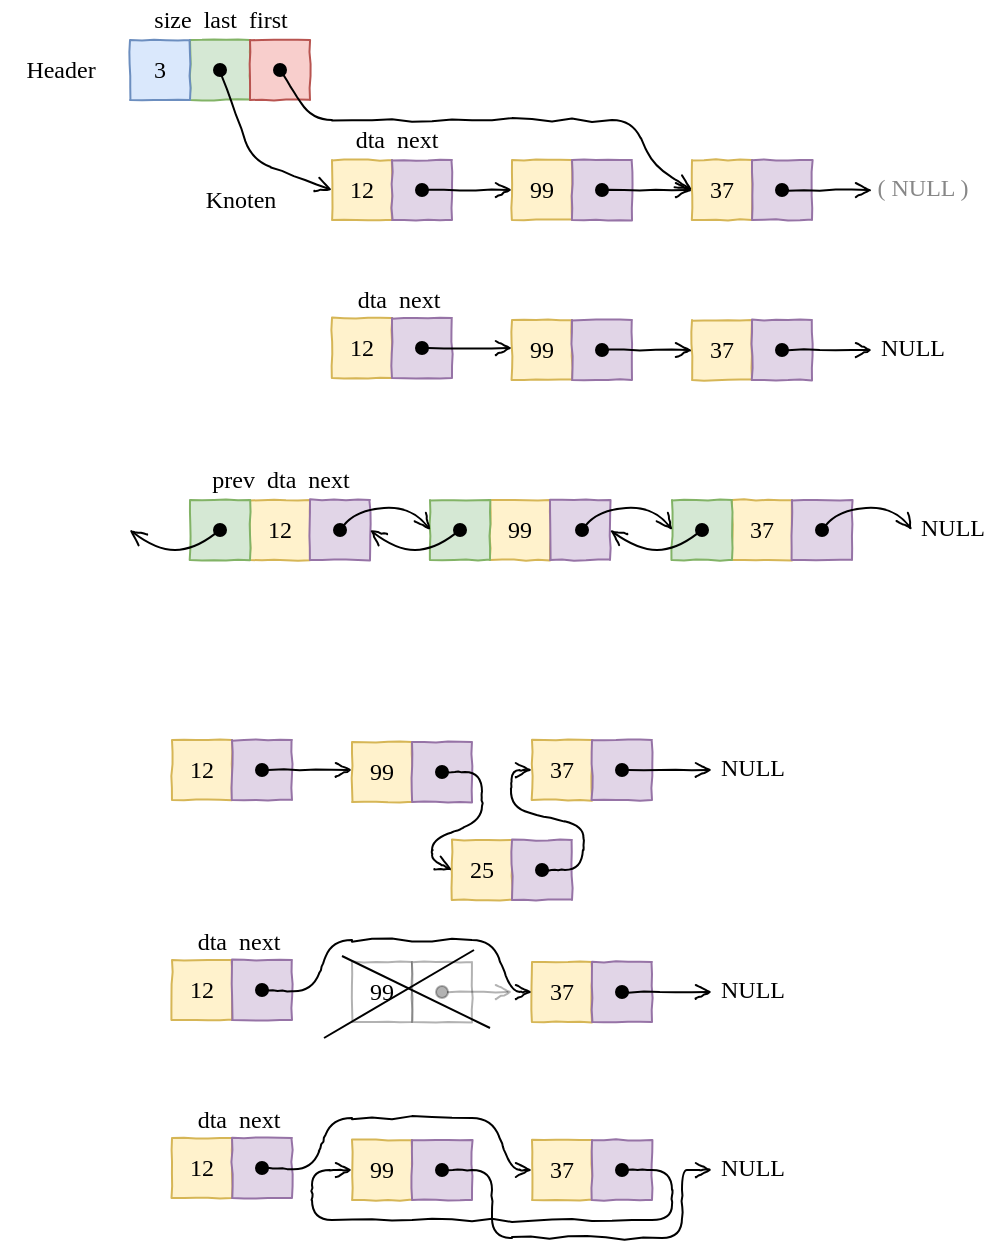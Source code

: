 <mxfile version="13.4.5" type="device"><diagram id="mFq_UxKDi7qEWMJE8yRH" name="Page-1"><mxGraphModel dx="808" dy="524" grid="1" gridSize="10" guides="1" tooltips="1" connect="1" arrows="1" fold="1" page="1" pageScale="1" pageWidth="1169" pageHeight="827" math="0" shadow="0"><root><mxCell id="0"/><mxCell id="1" parent="0"/><mxCell id="fiVmxPsIK3cbCKq6l4nq-1" value="12" style="rounded=0;whiteSpace=wrap;html=1;comic=1;fontFamily=Comic Sans MS;fillColor=#fff2cc;strokeColor=#d6b656;" parent="1" vertex="1"><mxGeometry x="440" y="200" width="30" height="30" as="geometry"/></mxCell><mxCell id="fiVmxPsIK3cbCKq6l4nq-2" value="" style="rounded=0;whiteSpace=wrap;html=1;comic=1;fontFamily=Comic Sans MS;fillColor=#e1d5e7;strokeColor=#9673a6;" parent="1" vertex="1"><mxGeometry x="470" y="200" width="30" height="30" as="geometry"/></mxCell><mxCell id="fiVmxPsIK3cbCKq6l4nq-3" value="" style="endArrow=open;html=1;fontFamily=Comic Sans MS;exitX=0.5;exitY=0.5;exitDx=0;exitDy=0;exitPerimeter=0;comic=1;endFill=0;startArrow=oval;startFill=1;entryX=0;entryY=0.5;entryDx=0;entryDy=0;" parent="1" source="fiVmxPsIK3cbCKq6l4nq-2" target="fiVmxPsIK3cbCKq6l4nq-4" edge="1"><mxGeometry width="50" height="50" relative="1" as="geometry"><mxPoint x="500" y="250" as="sourcePoint"/><mxPoint x="540" y="215" as="targetPoint"/></mxGeometry></mxCell><mxCell id="fiVmxPsIK3cbCKq6l4nq-4" value="99" style="rounded=0;whiteSpace=wrap;html=1;comic=1;fontFamily=Comic Sans MS;fillColor=#fff2cc;strokeColor=#d6b656;" parent="1" vertex="1"><mxGeometry x="530" y="200" width="30" height="30" as="geometry"/></mxCell><mxCell id="fiVmxPsIK3cbCKq6l4nq-5" value="" style="rounded=0;whiteSpace=wrap;html=1;comic=1;fontFamily=Comic Sans MS;fillColor=#e1d5e7;strokeColor=#9673a6;" parent="1" vertex="1"><mxGeometry x="560" y="200" width="30" height="30" as="geometry"/></mxCell><mxCell id="fiVmxPsIK3cbCKq6l4nq-6" value="" style="endArrow=open;html=1;fontFamily=Comic Sans MS;exitX=0.5;exitY=0.5;exitDx=0;exitDy=0;exitPerimeter=0;comic=1;endFill=0;startArrow=oval;startFill=1;" parent="1" source="fiVmxPsIK3cbCKq6l4nq-5" edge="1"><mxGeometry width="50" height="50" relative="1" as="geometry"><mxPoint x="590" y="250" as="sourcePoint"/><mxPoint x="620" y="215" as="targetPoint"/></mxGeometry></mxCell><mxCell id="fiVmxPsIK3cbCKq6l4nq-7" value="37" style="rounded=0;whiteSpace=wrap;html=1;comic=1;fontFamily=Comic Sans MS;fillColor=#fff2cc;strokeColor=#d6b656;" parent="1" vertex="1"><mxGeometry x="620" y="200" width="30" height="30" as="geometry"/></mxCell><mxCell id="fiVmxPsIK3cbCKq6l4nq-8" value="" style="rounded=0;whiteSpace=wrap;html=1;comic=1;fontFamily=Comic Sans MS;fillColor=#e1d5e7;strokeColor=#9673a6;" parent="1" vertex="1"><mxGeometry x="650" y="200" width="30" height="30" as="geometry"/></mxCell><mxCell id="fiVmxPsIK3cbCKq6l4nq-9" value="" style="endArrow=open;html=1;fontFamily=Comic Sans MS;exitX=0.5;exitY=0.5;exitDx=0;exitDy=0;exitPerimeter=0;comic=1;endFill=0;startArrow=oval;startFill=1;" parent="1" source="fiVmxPsIK3cbCKq6l4nq-8" edge="1"><mxGeometry width="50" height="50" relative="1" as="geometry"><mxPoint x="680" y="250" as="sourcePoint"/><mxPoint x="710" y="215" as="targetPoint"/></mxGeometry></mxCell><mxCell id="fiVmxPsIK3cbCKq6l4nq-13" value="" style="rounded=0;whiteSpace=wrap;html=1;comic=1;fontFamily=Comic Sans MS;fillColor=#d5e8d4;strokeColor=#82b366;" parent="1" vertex="1"><mxGeometry x="369" y="140" width="30" height="30" as="geometry"/></mxCell><mxCell id="fiVmxPsIK3cbCKq6l4nq-14" value="" style="rounded=0;whiteSpace=wrap;html=1;comic=1;fontFamily=Comic Sans MS;fillColor=#f8cecc;strokeColor=#b85450;" parent="1" vertex="1"><mxGeometry x="399" y="140" width="30" height="30" as="geometry"/></mxCell><mxCell id="fiVmxPsIK3cbCKq6l4nq-15" value="" style="endArrow=open;html=1;fontFamily=Comic Sans MS;comic=1;endFill=0;startArrow=oval;startFill=1;entryX=0;entryY=0.5;entryDx=0;entryDy=0;exitX=0.5;exitY=0.5;exitDx=0;exitDy=0;exitPerimeter=0;" parent="1" source="fiVmxPsIK3cbCKq6l4nq-13" edge="1"><mxGeometry width="50" height="50" relative="1" as="geometry"><mxPoint x="380" y="190" as="sourcePoint"/><mxPoint x="440" y="215" as="targetPoint"/><Array as="points"><mxPoint x="400" y="200"/></Array></mxGeometry></mxCell><mxCell id="fiVmxPsIK3cbCKq6l4nq-16" value="3" style="rounded=0;whiteSpace=wrap;html=1;comic=1;fontFamily=Comic Sans MS;fillColor=#dae8fc;strokeColor=#6c8ebf;" parent="1" vertex="1"><mxGeometry x="339" y="140" width="30" height="30" as="geometry"/></mxCell><mxCell id="fiVmxPsIK3cbCKq6l4nq-17" value="" style="endArrow=open;html=1;fontFamily=Comic Sans MS;exitX=0.5;exitY=0.5;exitDx=0;exitDy=0;exitPerimeter=0;comic=1;endFill=0;startArrow=oval;startFill=1;entryX=0;entryY=0.5;entryDx=0;entryDy=0;" parent="1" source="fiVmxPsIK3cbCKq6l4nq-14" target="fiVmxPsIK3cbCKq6l4nq-7" edge="1"><mxGeometry width="50" height="50" relative="1" as="geometry"><mxPoint x="380" y="260" as="sourcePoint"/><mxPoint x="640" y="250" as="targetPoint"/><Array as="points"><mxPoint x="430" y="180"/><mxPoint x="590" y="180"/><mxPoint x="601" y="203"/></Array></mxGeometry></mxCell><mxCell id="2" value="( NULL )" style="text;html=1;align=center;verticalAlign=middle;resizable=0;points=[];autosize=1;fontFamily=Comic Sans MS;fontColor=#878787;" parent="1" vertex="1"><mxGeometry x="705" y="204" width="60" height="20" as="geometry"/></mxCell><mxCell id="fiVmxPsIK3cbCKq6l4nq-19" value="size&amp;nbsp; last&amp;nbsp; first" style="text;html=1;align=center;verticalAlign=middle;resizable=0;points=[];autosize=1;fontFamily=Comic Sans MS;" parent="1" vertex="1"><mxGeometry x="334" y="120" width="100" height="20" as="geometry"/></mxCell><mxCell id="fiVmxPsIK3cbCKq6l4nq-20" value="dta&amp;nbsp; next&amp;nbsp;&amp;nbsp;" style="text;html=1;align=center;verticalAlign=middle;resizable=0;points=[];autosize=1;fontFamily=Comic Sans MS;" parent="1" vertex="1"><mxGeometry x="440" y="180" width="70" height="20" as="geometry"/></mxCell><mxCell id="vZP80gculpDqlgHEnkHA-2" value="12" style="rounded=0;whiteSpace=wrap;html=1;comic=1;fontFamily=Comic Sans MS;fillColor=#fff2cc;strokeColor=#d6b656;" parent="1" vertex="1"><mxGeometry x="440" y="279" width="30" height="30" as="geometry"/></mxCell><mxCell id="vZP80gculpDqlgHEnkHA-3" value="" style="rounded=0;whiteSpace=wrap;html=1;comic=1;fontFamily=Comic Sans MS;fillColor=#e1d5e7;strokeColor=#9673a6;" parent="1" vertex="1"><mxGeometry x="470" y="279" width="30" height="30" as="geometry"/></mxCell><mxCell id="vZP80gculpDqlgHEnkHA-5" value="99" style="rounded=0;whiteSpace=wrap;html=1;comic=1;fontFamily=Comic Sans MS;fillColor=#fff2cc;strokeColor=#d6b656;" parent="1" vertex="1"><mxGeometry x="530" y="280" width="30" height="30" as="geometry"/></mxCell><mxCell id="vZP80gculpDqlgHEnkHA-6" value="" style="rounded=0;whiteSpace=wrap;html=1;comic=1;fontFamily=Comic Sans MS;fillColor=#e1d5e7;strokeColor=#9673a6;" parent="1" vertex="1"><mxGeometry x="560" y="280" width="30" height="30" as="geometry"/></mxCell><mxCell id="vZP80gculpDqlgHEnkHA-7" value="" style="endArrow=open;html=1;fontFamily=Comic Sans MS;exitX=0.5;exitY=0.5;exitDx=0;exitDy=0;exitPerimeter=0;comic=1;endFill=0;startArrow=oval;startFill=1;" parent="1" source="vZP80gculpDqlgHEnkHA-6" edge="1"><mxGeometry width="50" height="50" relative="1" as="geometry"><mxPoint x="590" y="330" as="sourcePoint"/><mxPoint x="620" y="295" as="targetPoint"/></mxGeometry></mxCell><mxCell id="vZP80gculpDqlgHEnkHA-8" value="37" style="rounded=0;whiteSpace=wrap;html=1;comic=1;fontFamily=Comic Sans MS;fillColor=#fff2cc;strokeColor=#d6b656;" parent="1" vertex="1"><mxGeometry x="620" y="280" width="30" height="30" as="geometry"/></mxCell><mxCell id="vZP80gculpDqlgHEnkHA-9" value="" style="rounded=0;whiteSpace=wrap;html=1;comic=1;fontFamily=Comic Sans MS;fillColor=#e1d5e7;strokeColor=#9673a6;" parent="1" vertex="1"><mxGeometry x="650" y="280" width="30" height="30" as="geometry"/></mxCell><mxCell id="vZP80gculpDqlgHEnkHA-10" value="" style="endArrow=open;html=1;fontFamily=Comic Sans MS;exitX=0.5;exitY=0.5;exitDx=0;exitDy=0;exitPerimeter=0;comic=1;endFill=0;startArrow=oval;startFill=1;" parent="1" source="vZP80gculpDqlgHEnkHA-9" edge="1"><mxGeometry width="50" height="50" relative="1" as="geometry"><mxPoint x="680" y="330" as="sourcePoint"/><mxPoint x="710" y="295" as="targetPoint"/></mxGeometry></mxCell><mxCell id="vZP80gculpDqlgHEnkHA-11" value="NULL" style="text;html=1;align=center;verticalAlign=middle;resizable=0;points=[];autosize=1;fontFamily=Comic Sans MS;" parent="1" vertex="1"><mxGeometry x="705" y="284" width="50" height="20" as="geometry"/></mxCell><mxCell id="vZP80gculpDqlgHEnkHA-12" value="dta&amp;nbsp; next&amp;nbsp;&amp;nbsp;" style="text;html=1;align=center;verticalAlign=middle;resizable=0;points=[];autosize=1;fontFamily=Comic Sans MS;" parent="1" vertex="1"><mxGeometry x="441" y="260" width="70" height="20" as="geometry"/></mxCell><mxCell id="vZP80gculpDqlgHEnkHA-14" value="" style="endArrow=open;html=1;fontFamily=Comic Sans MS;exitX=0.5;exitY=0.5;exitDx=0;exitDy=0;exitPerimeter=0;comic=1;endFill=0;startArrow=oval;startFill=1;entryX=0;entryY=0.5;entryDx=0;entryDy=0;" parent="1" source="vZP80gculpDqlgHEnkHA-3" edge="1"><mxGeometry width="50" height="50" relative="1" as="geometry"><mxPoint x="485" y="294" as="sourcePoint"/><mxPoint x="530" y="294" as="targetPoint"/></mxGeometry></mxCell><mxCell id="vZP80gculpDqlgHEnkHA-19" value="12" style="rounded=0;whiteSpace=wrap;html=1;comic=1;fontFamily=Comic Sans MS;fillColor=#fff2cc;strokeColor=#d6b656;" parent="1" vertex="1"><mxGeometry x="399" y="370" width="30" height="30" as="geometry"/></mxCell><mxCell id="vZP80gculpDqlgHEnkHA-20" value="" style="rounded=0;whiteSpace=wrap;html=1;comic=1;fontFamily=Comic Sans MS;fillColor=#e1d5e7;strokeColor=#9673a6;" parent="1" vertex="1"><mxGeometry x="429" y="370" width="30" height="30" as="geometry"/></mxCell><mxCell id="vZP80gculpDqlgHEnkHA-21" value="" style="endArrow=open;html=1;fontFamily=Comic Sans MS;exitX=0.5;exitY=0.5;exitDx=0;exitDy=0;exitPerimeter=0;comic=1;endFill=0;startArrow=oval;startFill=1;entryX=0;entryY=0.5;entryDx=0;entryDy=0;" parent="1" source="vZP80gculpDqlgHEnkHA-30" target="vZP80gculpDqlgHEnkHA-22" edge="1"><mxGeometry width="50" height="50" relative="1" as="geometry"><mxPoint x="489" y="420" as="sourcePoint"/><mxPoint x="529" y="385" as="targetPoint"/></mxGeometry></mxCell><mxCell id="vZP80gculpDqlgHEnkHA-22" value="99" style="rounded=0;whiteSpace=wrap;html=1;comic=1;fontFamily=Comic Sans MS;fillColor=#fff2cc;strokeColor=#d6b656;" parent="1" vertex="1"><mxGeometry x="519" y="370" width="30" height="30" as="geometry"/></mxCell><mxCell id="vZP80gculpDqlgHEnkHA-23" value="" style="rounded=0;whiteSpace=wrap;html=1;comic=1;fontFamily=Comic Sans MS;fillColor=#e1d5e7;strokeColor=#9673a6;" parent="1" vertex="1"><mxGeometry x="549" y="370" width="30" height="30" as="geometry"/></mxCell><mxCell id="vZP80gculpDqlgHEnkHA-25" value="37" style="rounded=0;whiteSpace=wrap;html=1;comic=1;fontFamily=Comic Sans MS;fillColor=#fff2cc;strokeColor=#d6b656;" parent="1" vertex="1"><mxGeometry x="640" y="370" width="30" height="30" as="geometry"/></mxCell><mxCell id="vZP80gculpDqlgHEnkHA-26" value="" style="rounded=0;whiteSpace=wrap;html=1;comic=1;fontFamily=Comic Sans MS;fillColor=#e1d5e7;strokeColor=#9673a6;" parent="1" vertex="1"><mxGeometry x="670" y="370" width="30" height="30" as="geometry"/></mxCell><mxCell id="vZP80gculpDqlgHEnkHA-28" value="NULL" style="text;html=1;align=center;verticalAlign=middle;resizable=0;points=[];autosize=1;fontFamily=Comic Sans MS;comic=1;" parent="1" vertex="1"><mxGeometry x="725" y="374" width="50" height="20" as="geometry"/></mxCell><mxCell id="vZP80gculpDqlgHEnkHA-29" value="prev&amp;nbsp; dta&amp;nbsp; next&amp;nbsp;&amp;nbsp;" style="text;html=1;align=center;verticalAlign=middle;resizable=0;points=[];autosize=1;fontFamily=Comic Sans MS;comic=1;" parent="1" vertex="1"><mxGeometry x="362" y="350" width="110" height="20" as="geometry"/></mxCell><mxCell id="vZP80gculpDqlgHEnkHA-30" value="" style="rounded=0;whiteSpace=wrap;html=1;comic=1;fontFamily=Comic Sans MS;fillColor=#d5e8d4;strokeColor=#82b366;" parent="1" vertex="1"><mxGeometry x="489" y="370" width="30" height="30" as="geometry"/></mxCell><mxCell id="vZP80gculpDqlgHEnkHA-32" value="" style="rounded=0;whiteSpace=wrap;html=1;comic=1;fontFamily=Comic Sans MS;fillColor=#d5e8d4;strokeColor=#82b366;" parent="1" vertex="1"><mxGeometry x="610" y="370" width="30" height="30" as="geometry"/></mxCell><mxCell id="vZP80gculpDqlgHEnkHA-33" value="" style="rounded=0;whiteSpace=wrap;html=1;comic=1;fontFamily=Comic Sans MS;fillColor=#d5e8d4;strokeColor=#82b366;" parent="1" vertex="1"><mxGeometry x="369" y="370" width="30" height="30" as="geometry"/></mxCell><mxCell id="vZP80gculpDqlgHEnkHA-34" value="" style="curved=1;endArrow=open;html=1;entryX=0;entryY=0.5;entryDx=0;entryDy=0;endFill=0;comic=1;startArrow=oval;startFill=1;" parent="1" target="vZP80gculpDqlgHEnkHA-30" edge="1"><mxGeometry width="50" height="50" relative="1" as="geometry"><mxPoint x="444" y="385" as="sourcePoint"/><mxPoint x="480" y="340" as="targetPoint"/><Array as="points"><mxPoint x="452" y="375"/><mxPoint x="480" y="373"/></Array></mxGeometry></mxCell><mxCell id="vZP80gculpDqlgHEnkHA-35" value="" style="curved=1;endArrow=open;html=1;entryX=1;entryY=0.5;entryDx=0;entryDy=0;endFill=0;comic=1;startArrow=oval;startFill=1;exitX=0.5;exitY=0.5;exitDx=0;exitDy=0;exitPerimeter=0;" parent="1" source="vZP80gculpDqlgHEnkHA-30" target="vZP80gculpDqlgHEnkHA-20" edge="1"><mxGeometry width="50" height="50" relative="1" as="geometry"><mxPoint x="454" y="395" as="sourcePoint"/><mxPoint x="499" y="395" as="targetPoint"/><Array as="points"><mxPoint x="491" y="395"/><mxPoint x="472" y="395"/></Array></mxGeometry></mxCell><mxCell id="vZP80gculpDqlgHEnkHA-37" value="" style="curved=1;endArrow=open;html=1;entryX=0;entryY=0.5;entryDx=0;entryDy=0;endFill=0;comic=1;startArrow=oval;startFill=1;" parent="1" target="vZP80gculpDqlgHEnkHA-32" edge="1"><mxGeometry width="50" height="50" relative="1" as="geometry"><mxPoint x="565" y="385" as="sourcePoint"/><mxPoint x="610" y="385" as="targetPoint"/><Array as="points"><mxPoint x="573" y="375"/><mxPoint x="601" y="373"/></Array></mxGeometry></mxCell><mxCell id="vZP80gculpDqlgHEnkHA-38" value="" style="curved=1;endArrow=open;html=1;entryX=1;entryY=0.5;entryDx=0;entryDy=0;endFill=0;comic=1;startArrow=oval;startFill=1;exitX=0.5;exitY=0.5;exitDx=0;exitDy=0;exitPerimeter=0;" parent="1" target="vZP80gculpDqlgHEnkHA-23" edge="1"><mxGeometry width="50" height="50" relative="1" as="geometry"><mxPoint x="625" y="385" as="sourcePoint"/><mxPoint x="580" y="385" as="targetPoint"/><Array as="points"><mxPoint x="612" y="395"/><mxPoint x="593" y="395"/></Array></mxGeometry></mxCell><mxCell id="vZP80gculpDqlgHEnkHA-39" value="" style="curved=1;endArrow=open;html=1;entryX=0;entryY=0.5;entryDx=0;entryDy=0;endFill=0;comic=1;startArrow=oval;startFill=1;" parent="1" edge="1"><mxGeometry width="50" height="50" relative="1" as="geometry"><mxPoint x="685" y="385" as="sourcePoint"/><mxPoint x="730" y="385" as="targetPoint"/><Array as="points"><mxPoint x="693" y="375"/><mxPoint x="721" y="373"/></Array></mxGeometry></mxCell><mxCell id="vZP80gculpDqlgHEnkHA-41" value="" style="curved=1;endArrow=open;html=1;entryX=1;entryY=0.5;entryDx=0;entryDy=0;endFill=0;comic=1;startArrow=oval;startFill=1;exitX=0.5;exitY=0.5;exitDx=0;exitDy=0;exitPerimeter=0;" parent="1" edge="1"><mxGeometry width="50" height="50" relative="1" as="geometry"><mxPoint x="384" y="385" as="sourcePoint"/><mxPoint x="339" y="385" as="targetPoint"/><Array as="points"><mxPoint x="371" y="395"/><mxPoint x="352" y="395"/></Array></mxGeometry></mxCell><mxCell id="vZP80gculpDqlgHEnkHA-42" value="12" style="rounded=0;whiteSpace=wrap;html=1;comic=1;fontFamily=Comic Sans MS;fillColor=#fff2cc;strokeColor=#d6b656;" parent="1" vertex="1"><mxGeometry x="360" y="490" width="30" height="30" as="geometry"/></mxCell><mxCell id="vZP80gculpDqlgHEnkHA-43" value="" style="rounded=0;whiteSpace=wrap;html=1;comic=1;fontFamily=Comic Sans MS;fillColor=#e1d5e7;strokeColor=#9673a6;" parent="1" vertex="1"><mxGeometry x="390" y="490" width="30" height="30" as="geometry"/></mxCell><mxCell id="vZP80gculpDqlgHEnkHA-44" value="99" style="rounded=0;whiteSpace=wrap;html=1;comic=1;fontFamily=Comic Sans MS;fillColor=#fff2cc;strokeColor=#d6b656;" parent="1" vertex="1"><mxGeometry x="450" y="491" width="30" height="30" as="geometry"/></mxCell><mxCell id="vZP80gculpDqlgHEnkHA-45" value="" style="rounded=0;whiteSpace=wrap;html=1;comic=1;fontFamily=Comic Sans MS;fillColor=#e1d5e7;strokeColor=#9673a6;" parent="1" vertex="1"><mxGeometry x="480" y="491" width="30" height="30" as="geometry"/></mxCell><mxCell id="vZP80gculpDqlgHEnkHA-46" value="" style="endArrow=open;html=1;fontFamily=Comic Sans MS;exitX=0.5;exitY=0.5;exitDx=0;exitDy=0;exitPerimeter=0;comic=1;endFill=0;startArrow=oval;startFill=1;entryX=0;entryY=0.5;entryDx=0;entryDy=0;" parent="1" source="vZP80gculpDqlgHEnkHA-45" target="vZP80gculpDqlgHEnkHA-52" edge="1"><mxGeometry width="50" height="50" relative="1" as="geometry"><mxPoint x="510" y="541" as="sourcePoint"/><mxPoint x="540" y="506" as="targetPoint"/><Array as="points"><mxPoint x="515" y="506"/><mxPoint x="515" y="530"/><mxPoint x="490" y="540"/><mxPoint x="490" y="550"/></Array></mxGeometry></mxCell><mxCell id="vZP80gculpDqlgHEnkHA-47" value="37" style="rounded=0;whiteSpace=wrap;html=1;comic=1;fontFamily=Comic Sans MS;fillColor=#fff2cc;strokeColor=#d6b656;" parent="1" vertex="1"><mxGeometry x="540" y="490" width="30" height="30" as="geometry"/></mxCell><mxCell id="vZP80gculpDqlgHEnkHA-48" value="" style="rounded=0;whiteSpace=wrap;html=1;comic=1;fontFamily=Comic Sans MS;fillColor=#e1d5e7;strokeColor=#9673a6;" parent="1" vertex="1"><mxGeometry x="570" y="490" width="30" height="30" as="geometry"/></mxCell><mxCell id="vZP80gculpDqlgHEnkHA-49" value="" style="endArrow=open;html=1;fontFamily=Comic Sans MS;exitX=0.5;exitY=0.5;exitDx=0;exitDy=0;exitPerimeter=0;comic=1;endFill=0;startArrow=oval;startFill=1;" parent="1" source="vZP80gculpDqlgHEnkHA-48" edge="1"><mxGeometry width="50" height="50" relative="1" as="geometry"><mxPoint x="600" y="540" as="sourcePoint"/><mxPoint x="630" y="505" as="targetPoint"/></mxGeometry></mxCell><mxCell id="vZP80gculpDqlgHEnkHA-50" value="NULL" style="text;html=1;align=center;verticalAlign=middle;resizable=0;points=[];autosize=1;fontFamily=Comic Sans MS;" parent="1" vertex="1"><mxGeometry x="625" y="494" width="50" height="20" as="geometry"/></mxCell><mxCell id="vZP80gculpDqlgHEnkHA-51" value="" style="endArrow=open;html=1;fontFamily=Comic Sans MS;exitX=0.5;exitY=0.5;exitDx=0;exitDy=0;exitPerimeter=0;comic=1;endFill=0;startArrow=oval;startFill=1;entryX=0;entryY=0.5;entryDx=0;entryDy=0;" parent="1" source="vZP80gculpDqlgHEnkHA-43" edge="1"><mxGeometry width="50" height="50" relative="1" as="geometry"><mxPoint x="405" y="505" as="sourcePoint"/><mxPoint x="450" y="505" as="targetPoint"/></mxGeometry></mxCell><mxCell id="vZP80gculpDqlgHEnkHA-52" value="25" style="rounded=0;whiteSpace=wrap;html=1;comic=1;fontFamily=Comic Sans MS;fillColor=#fff2cc;strokeColor=#d6b656;" parent="1" vertex="1"><mxGeometry x="500" y="540" width="30" height="30" as="geometry"/></mxCell><mxCell id="vZP80gculpDqlgHEnkHA-53" value="" style="rounded=0;whiteSpace=wrap;html=1;comic=1;fontFamily=Comic Sans MS;fillColor=#e1d5e7;strokeColor=#9673a6;" parent="1" vertex="1"><mxGeometry x="530" y="540" width="30" height="30" as="geometry"/></mxCell><mxCell id="vZP80gculpDqlgHEnkHA-54" value="" style="endArrow=open;html=1;fontFamily=Comic Sans MS;exitX=0.5;exitY=0.5;exitDx=0;exitDy=0;exitPerimeter=0;comic=1;endFill=0;startArrow=oval;startFill=1;entryX=0;entryY=0.5;entryDx=0;entryDy=0;" parent="1" source="vZP80gculpDqlgHEnkHA-53" target="vZP80gculpDqlgHEnkHA-47" edge="1"><mxGeometry width="50" height="50" relative="1" as="geometry"><mxPoint x="570" y="590" as="sourcePoint"/><mxPoint x="600" y="555" as="targetPoint"/><Array as="points"><mxPoint x="565" y="555"/><mxPoint x="566" y="533"/><mxPoint x="529" y="524"/><mxPoint x="530" y="505"/><mxPoint x="540" y="505"/></Array></mxGeometry></mxCell><mxCell id="vZP80gculpDqlgHEnkHA-55" value="12" style="rounded=0;whiteSpace=wrap;html=1;comic=1;fontFamily=Comic Sans MS;fillColor=#fff2cc;strokeColor=#d6b656;" parent="1" vertex="1"><mxGeometry x="360" y="600" width="30" height="30" as="geometry"/></mxCell><mxCell id="vZP80gculpDqlgHEnkHA-56" value="" style="rounded=0;whiteSpace=wrap;html=1;comic=1;fontFamily=Comic Sans MS;fillColor=#e1d5e7;strokeColor=#9673a6;" parent="1" vertex="1"><mxGeometry x="390" y="600" width="30" height="30" as="geometry"/></mxCell><mxCell id="vZP80gculpDqlgHEnkHA-57" value="99" style="rounded=0;whiteSpace=wrap;html=1;comic=1;fontFamily=Comic Sans MS;perimeterSpacing=0;opacity=30;" parent="1" vertex="1"><mxGeometry x="450" y="601" width="30" height="30" as="geometry"/></mxCell><mxCell id="vZP80gculpDqlgHEnkHA-58" value="" style="rounded=0;whiteSpace=wrap;html=1;comic=1;fontFamily=Comic Sans MS;opacity=30;" parent="1" vertex="1"><mxGeometry x="480" y="601" width="30" height="30" as="geometry"/></mxCell><mxCell id="vZP80gculpDqlgHEnkHA-59" value="" style="endArrow=open;html=1;fontFamily=Comic Sans MS;exitX=0.5;exitY=0.5;exitDx=0;exitDy=0;exitPerimeter=0;comic=1;endFill=0;startArrow=oval;startFill=1;opacity=30;" parent="1" source="vZP80gculpDqlgHEnkHA-58" edge="1"><mxGeometry width="50" height="50" relative="1" as="geometry"><mxPoint x="510" y="651" as="sourcePoint"/><mxPoint x="530" y="616" as="targetPoint"/></mxGeometry></mxCell><mxCell id="vZP80gculpDqlgHEnkHA-60" value="37" style="rounded=0;whiteSpace=wrap;html=1;comic=1;fontFamily=Comic Sans MS;fillColor=#fff2cc;strokeColor=#d6b656;" parent="1" vertex="1"><mxGeometry x="540" y="601" width="30" height="30" as="geometry"/></mxCell><mxCell id="vZP80gculpDqlgHEnkHA-61" value="" style="rounded=0;whiteSpace=wrap;html=1;comic=1;fontFamily=Comic Sans MS;fillColor=#e1d5e7;strokeColor=#9673a6;" parent="1" vertex="1"><mxGeometry x="570" y="601" width="30" height="30" as="geometry"/></mxCell><mxCell id="vZP80gculpDqlgHEnkHA-62" value="" style="endArrow=open;html=1;fontFamily=Comic Sans MS;exitX=0.5;exitY=0.5;exitDx=0;exitDy=0;exitPerimeter=0;comic=1;endFill=0;startArrow=oval;startFill=1;" parent="1" source="vZP80gculpDqlgHEnkHA-61" edge="1"><mxGeometry width="50" height="50" relative="1" as="geometry"><mxPoint x="600" y="651" as="sourcePoint"/><mxPoint x="630" y="616" as="targetPoint"/></mxGeometry></mxCell><mxCell id="vZP80gculpDqlgHEnkHA-63" value="NULL" style="text;html=1;align=center;verticalAlign=middle;resizable=0;points=[];autosize=1;fontFamily=Comic Sans MS;" parent="1" vertex="1"><mxGeometry x="625" y="605" width="50" height="20" as="geometry"/></mxCell><mxCell id="vZP80gculpDqlgHEnkHA-64" value="dta&amp;nbsp; next&amp;nbsp;&amp;nbsp;" style="text;html=1;align=center;verticalAlign=middle;resizable=0;points=[];autosize=1;fontFamily=Comic Sans MS;" parent="1" vertex="1"><mxGeometry x="361" y="581" width="70" height="20" as="geometry"/></mxCell><mxCell id="vZP80gculpDqlgHEnkHA-65" value="" style="endArrow=open;html=1;fontFamily=Comic Sans MS;exitX=0.5;exitY=0.5;exitDx=0;exitDy=0;exitPerimeter=0;comic=1;endFill=0;startArrow=oval;startFill=1;entryX=0;entryY=0.5;entryDx=0;entryDy=0;" parent="1" source="vZP80gculpDqlgHEnkHA-56" target="vZP80gculpDqlgHEnkHA-60" edge="1"><mxGeometry width="50" height="50" relative="1" as="geometry"><mxPoint x="405" y="615" as="sourcePoint"/><mxPoint x="450" y="615" as="targetPoint"/><Array as="points"><mxPoint x="430" y="616"/><mxPoint x="440" y="590"/><mxPoint x="520" y="590"/><mxPoint x="530" y="616"/></Array></mxGeometry></mxCell><mxCell id="vZP80gculpDqlgHEnkHA-66" value="" style="endArrow=none;html=1;" parent="1" edge="1"><mxGeometry width="50" height="50" relative="1" as="geometry"><mxPoint x="436" y="639" as="sourcePoint"/><mxPoint x="511" y="595" as="targetPoint"/></mxGeometry></mxCell><mxCell id="vZP80gculpDqlgHEnkHA-78" value="" style="endArrow=none;html=1;" parent="1" edge="1"><mxGeometry width="50" height="50" relative="1" as="geometry"><mxPoint x="445" y="598" as="sourcePoint"/><mxPoint x="519" y="634" as="targetPoint"/></mxGeometry></mxCell><mxCell id="vZP80gculpDqlgHEnkHA-79" value="12" style="rounded=0;whiteSpace=wrap;html=1;comic=1;fontFamily=Comic Sans MS;fillColor=#fff2cc;strokeColor=#d6b656;" parent="1" vertex="1"><mxGeometry x="360" y="689" width="30" height="30" as="geometry"/></mxCell><mxCell id="vZP80gculpDqlgHEnkHA-80" value="" style="rounded=0;whiteSpace=wrap;html=1;comic=1;fontFamily=Comic Sans MS;fillColor=#e1d5e7;strokeColor=#9673a6;" parent="1" vertex="1"><mxGeometry x="390" y="689" width="30" height="30" as="geometry"/></mxCell><mxCell id="vZP80gculpDqlgHEnkHA-81" value="99" style="rounded=0;whiteSpace=wrap;html=1;comic=1;fontFamily=Comic Sans MS;fillColor=#fff2cc;strokeColor=#d6b656;" parent="1" vertex="1"><mxGeometry x="450" y="690" width="30" height="30" as="geometry"/></mxCell><mxCell id="vZP80gculpDqlgHEnkHA-82" value="" style="rounded=0;whiteSpace=wrap;html=1;comic=1;fontFamily=Comic Sans MS;fillColor=#e1d5e7;strokeColor=#9673a6;" parent="1" vertex="1"><mxGeometry x="480" y="690" width="30" height="30" as="geometry"/></mxCell><mxCell id="vZP80gculpDqlgHEnkHA-83" value="" style="endArrow=open;html=1;fontFamily=Comic Sans MS;exitX=0.5;exitY=0.5;exitDx=0;exitDy=0;exitPerimeter=0;comic=1;endFill=0;startArrow=oval;startFill=1;entryX=0.1;entryY=0.55;entryDx=0;entryDy=0;entryPerimeter=0;" parent="1" source="vZP80gculpDqlgHEnkHA-82" target="vZP80gculpDqlgHEnkHA-87" edge="1"><mxGeometry width="50" height="50" relative="1" as="geometry"><mxPoint x="510" y="740" as="sourcePoint"/><mxPoint x="540" y="705" as="targetPoint"/><Array as="points"><mxPoint x="520" y="705"/><mxPoint x="520" y="739"/><mxPoint x="615" y="739"/><mxPoint x="615" y="705"/><mxPoint x="620" y="705"/></Array></mxGeometry></mxCell><mxCell id="vZP80gculpDqlgHEnkHA-84" value="37" style="rounded=0;whiteSpace=wrap;html=1;comic=1;fontFamily=Comic Sans MS;fillColor=#fff2cc;strokeColor=#d6b656;" parent="1" vertex="1"><mxGeometry x="540" y="690" width="30" height="30" as="geometry"/></mxCell><mxCell id="vZP80gculpDqlgHEnkHA-85" value="" style="rounded=0;whiteSpace=wrap;html=1;comic=1;fontFamily=Comic Sans MS;fillColor=#e1d5e7;strokeColor=#9673a6;" parent="1" vertex="1"><mxGeometry x="570" y="690" width="30" height="30" as="geometry"/></mxCell><mxCell id="vZP80gculpDqlgHEnkHA-86" value="" style="endArrow=open;html=1;fontFamily=Comic Sans MS;exitX=0.5;exitY=0.5;exitDx=0;exitDy=0;exitPerimeter=0;comic=1;endFill=0;startArrow=oval;startFill=1;entryX=0;entryY=0.5;entryDx=0;entryDy=0;" parent="1" source="vZP80gculpDqlgHEnkHA-85" target="vZP80gculpDqlgHEnkHA-81" edge="1"><mxGeometry width="50" height="50" relative="1" as="geometry"><mxPoint x="600" y="740" as="sourcePoint"/><mxPoint x="630" y="705" as="targetPoint"/><Array as="points"><mxPoint x="610" y="705"/><mxPoint x="610" y="730"/><mxPoint x="430" y="730"/><mxPoint x="430" y="705"/></Array></mxGeometry></mxCell><mxCell id="vZP80gculpDqlgHEnkHA-87" value="NULL" style="text;html=1;align=center;verticalAlign=middle;resizable=0;points=[];autosize=1;fontFamily=Comic Sans MS;" parent="1" vertex="1"><mxGeometry x="625" y="694" width="50" height="20" as="geometry"/></mxCell><mxCell id="vZP80gculpDqlgHEnkHA-88" value="dta&amp;nbsp; next&amp;nbsp;&amp;nbsp;" style="text;html=1;align=center;verticalAlign=middle;resizable=0;points=[];autosize=1;fontFamily=Comic Sans MS;" parent="1" vertex="1"><mxGeometry x="361" y="670" width="70" height="20" as="geometry"/></mxCell><mxCell id="vZP80gculpDqlgHEnkHA-90" value="" style="endArrow=open;html=1;fontFamily=Comic Sans MS;exitX=0.5;exitY=0.5;exitDx=0;exitDy=0;exitPerimeter=0;comic=1;endFill=0;startArrow=oval;startFill=1;entryX=0;entryY=0.5;entryDx=0;entryDy=0;" parent="1" edge="1"><mxGeometry width="50" height="50" relative="1" as="geometry"><mxPoint x="405" y="704" as="sourcePoint"/><mxPoint x="540" y="705" as="targetPoint"/><Array as="points"><mxPoint x="430" y="705"/><mxPoint x="440" y="679"/><mxPoint x="520" y="679"/><mxPoint x="530" y="705"/></Array></mxGeometry></mxCell><mxCell id="vZP80gculpDqlgHEnkHA-93" value="Header" style="text;html=1;align=center;verticalAlign=middle;resizable=0;points=[];autosize=1;fontFamily=Comic Sans MS;" parent="1" vertex="1"><mxGeometry x="274" y="145" width="60" height="20" as="geometry"/></mxCell><mxCell id="vZP80gculpDqlgHEnkHA-94" value="Knoten" style="text;html=1;align=center;verticalAlign=middle;resizable=0;points=[];autosize=1;fontFamily=Comic Sans MS;" parent="1" vertex="1"><mxGeometry x="369" y="210" width="50" height="20" as="geometry"/></mxCell></root></mxGraphModel></diagram></mxfile>